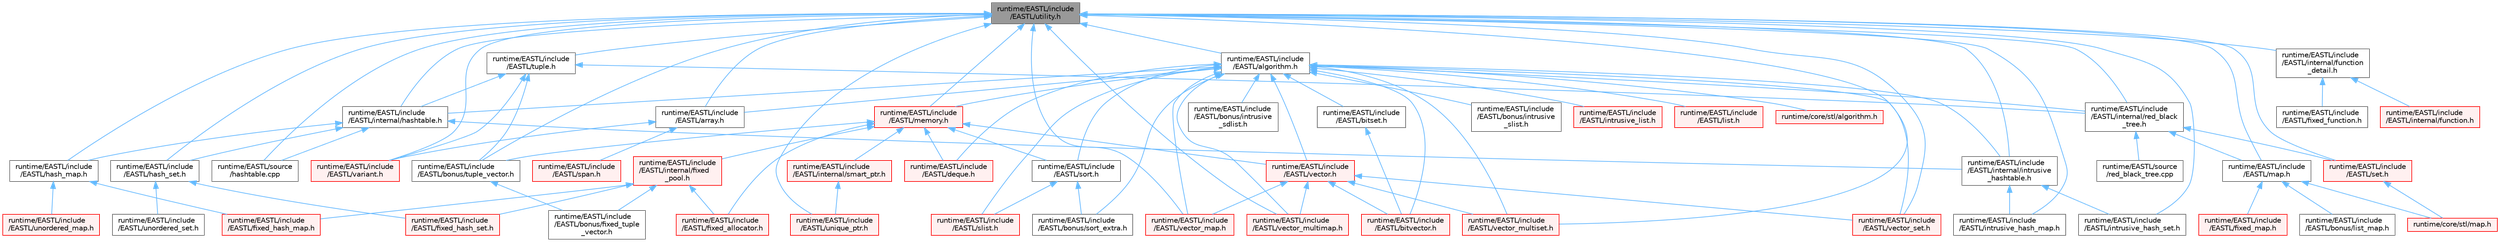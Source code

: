 digraph "runtime/EASTL/include/EASTL/utility.h"
{
 // LATEX_PDF_SIZE
  bgcolor="transparent";
  edge [fontname=Helvetica,fontsize=10,labelfontname=Helvetica,labelfontsize=10];
  node [fontname=Helvetica,fontsize=10,shape=box,height=0.2,width=0.4];
  Node1 [id="Node000001",label="runtime/EASTL/include\l/EASTL/utility.h",height=0.2,width=0.4,color="gray40", fillcolor="grey60", style="filled", fontcolor="black",tooltip=" "];
  Node1 -> Node2 [id="edge1_Node000001_Node000002",dir="back",color="steelblue1",style="solid",tooltip=" "];
  Node2 [id="Node000002",label="runtime/EASTL/include\l/EASTL/algorithm.h",height=0.2,width=0.4,color="grey40", fillcolor="white", style="filled",URL="$_e_a_s_t_l_2include_2_e_a_s_t_l_2algorithm_8h.html",tooltip=" "];
  Node2 -> Node3 [id="edge2_Node000002_Node000003",dir="back",color="steelblue1",style="solid",tooltip=" "];
  Node3 [id="Node000003",label="runtime/EASTL/include\l/EASTL/array.h",height=0.2,width=0.4,color="grey40", fillcolor="white", style="filled",URL="$runtime_2_e_a_s_t_l_2include_2_e_a_s_t_l_2array_8h.html",tooltip=" "];
  Node3 -> Node4 [id="edge3_Node000003_Node000004",dir="back",color="steelblue1",style="solid",tooltip=" "];
  Node4 [id="Node000004",label="runtime/EASTL/include\l/EASTL/span.h",height=0.2,width=0.4,color="red", fillcolor="#FFF0F0", style="filled",URL="$span_8h.html",tooltip=" "];
  Node3 -> Node1063 [id="edge4_Node000003_Node001063",dir="back",color="steelblue1",style="solid",tooltip=" "];
  Node1063 [id="Node001063",label="runtime/EASTL/include\l/EASTL/variant.h",height=0.2,width=0.4,color="red", fillcolor="#FFF0F0", style="filled",URL="$_e_a_s_t_l_2include_2_e_a_s_t_l_2variant_8h.html",tooltip=" "];
  Node2 -> Node710 [id="edge5_Node000002_Node000710",dir="back",color="steelblue1",style="solid",tooltip=" "];
  Node710 [id="Node000710",label="runtime/EASTL/include\l/EASTL/bitset.h",height=0.2,width=0.4,color="grey40", fillcolor="white", style="filled",URL="$bitset_8h.html",tooltip=" "];
  Node710 -> Node711 [id="edge6_Node000710_Node000711",dir="back",color="steelblue1",style="solid",tooltip=" "];
  Node711 [id="Node000711",label="runtime/EASTL/include\l/EASTL/bitvector.h",height=0.2,width=0.4,color="red", fillcolor="#FFF0F0", style="filled",URL="$bitvector_8h.html",tooltip=" "];
  Node2 -> Node711 [id="edge7_Node000002_Node000711",dir="back",color="steelblue1",style="solid",tooltip=" "];
  Node2 -> Node1065 [id="edge8_Node000002_Node001065",dir="back",color="steelblue1",style="solid",tooltip=" "];
  Node1065 [id="Node001065",label="runtime/EASTL/include\l/EASTL/bonus/intrusive\l_sdlist.h",height=0.2,width=0.4,color="grey40", fillcolor="white", style="filled",URL="$intrusive__sdlist_8h.html",tooltip=" "];
  Node2 -> Node1066 [id="edge9_Node000002_Node001066",dir="back",color="steelblue1",style="solid",tooltip=" "];
  Node1066 [id="Node001066",label="runtime/EASTL/include\l/EASTL/bonus/intrusive\l_slist.h",height=0.2,width=0.4,color="grey40", fillcolor="white", style="filled",URL="$intrusive__slist_8h.html",tooltip=" "];
  Node2 -> Node1067 [id="edge10_Node000002_Node001067",dir="back",color="steelblue1",style="solid",tooltip=" "];
  Node1067 [id="Node001067",label="runtime/EASTL/include\l/EASTL/bonus/sort_extra.h",height=0.2,width=0.4,color="grey40", fillcolor="white", style="filled",URL="$sort__extra_8h.html",tooltip=" "];
  Node2 -> Node1068 [id="edge11_Node000002_Node001068",dir="back",color="steelblue1",style="solid",tooltip=" "];
  Node1068 [id="Node001068",label="runtime/EASTL/include\l/EASTL/deque.h",height=0.2,width=0.4,color="red", fillcolor="#FFF0F0", style="filled",URL="$_e_a_s_t_l_2include_2_e_a_s_t_l_2deque_8h.html",tooltip=" "];
  Node2 -> Node736 [id="edge12_Node000002_Node000736",dir="back",color="steelblue1",style="solid",tooltip=" "];
  Node736 [id="Node000736",label="runtime/EASTL/include\l/EASTL/internal/hashtable.h",height=0.2,width=0.4,color="grey40", fillcolor="white", style="filled",URL="$hashtable_8h.html",tooltip=" "];
  Node736 -> Node737 [id="edge13_Node000736_Node000737",dir="back",color="steelblue1",style="solid",tooltip=" "];
  Node737 [id="Node000737",label="runtime/EASTL/include\l/EASTL/hash_map.h",height=0.2,width=0.4,color="grey40", fillcolor="white", style="filled",URL="$hash__map_8h.html",tooltip=" "];
  Node737 -> Node738 [id="edge14_Node000737_Node000738",dir="back",color="steelblue1",style="solid",tooltip=" "];
  Node738 [id="Node000738",label="runtime/EASTL/include\l/EASTL/fixed_hash_map.h",height=0.2,width=0.4,color="red", fillcolor="#FFF0F0", style="filled",URL="$fixed__hash__map_8h.html",tooltip=" "];
  Node737 -> Node740 [id="edge15_Node000737_Node000740",dir="back",color="steelblue1",style="solid",tooltip=" "];
  Node740 [id="Node000740",label="runtime/EASTL/include\l/EASTL/unordered_map.h",height=0.2,width=0.4,color="red", fillcolor="#FFF0F0", style="filled",URL="$_e_a_s_t_l_2include_2_e_a_s_t_l_2unordered__map_8h.html",tooltip=" "];
  Node736 -> Node743 [id="edge16_Node000736_Node000743",dir="back",color="steelblue1",style="solid",tooltip=" "];
  Node743 [id="Node000743",label="runtime/EASTL/include\l/EASTL/hash_set.h",height=0.2,width=0.4,color="grey40", fillcolor="white", style="filled",URL="$hash__set_8h.html",tooltip=" "];
  Node743 -> Node744 [id="edge17_Node000743_Node000744",dir="back",color="steelblue1",style="solid",tooltip=" "];
  Node744 [id="Node000744",label="runtime/EASTL/include\l/EASTL/fixed_hash_set.h",height=0.2,width=0.4,color="red", fillcolor="#FFF0F0", style="filled",URL="$fixed__hash__set_8h.html",tooltip=" "];
  Node743 -> Node745 [id="edge18_Node000743_Node000745",dir="back",color="steelblue1",style="solid",tooltip=" "];
  Node745 [id="Node000745",label="runtime/EASTL/include\l/EASTL/unordered_set.h",height=0.2,width=0.4,color="grey40", fillcolor="white", style="filled",URL="$unordered__set_8h.html",tooltip=" "];
  Node736 -> Node746 [id="edge19_Node000736_Node000746",dir="back",color="steelblue1",style="solid",tooltip=" "];
  Node746 [id="Node000746",label="runtime/EASTL/include\l/EASTL/internal/intrusive\l_hashtable.h",height=0.2,width=0.4,color="grey40", fillcolor="white", style="filled",URL="$intrusive__hashtable_8h.html",tooltip=" "];
  Node746 -> Node747 [id="edge20_Node000746_Node000747",dir="back",color="steelblue1",style="solid",tooltip=" "];
  Node747 [id="Node000747",label="runtime/EASTL/include\l/EASTL/intrusive_hash_map.h",height=0.2,width=0.4,color="grey40", fillcolor="white", style="filled",URL="$intrusive__hash__map_8h.html",tooltip=" "];
  Node746 -> Node748 [id="edge21_Node000746_Node000748",dir="back",color="steelblue1",style="solid",tooltip=" "];
  Node748 [id="Node000748",label="runtime/EASTL/include\l/EASTL/intrusive_hash_set.h",height=0.2,width=0.4,color="grey40", fillcolor="white", style="filled",URL="$intrusive__hash__set_8h.html",tooltip=" "];
  Node736 -> Node749 [id="edge22_Node000736_Node000749",dir="back",color="steelblue1",style="solid",tooltip=" "];
  Node749 [id="Node000749",label="runtime/EASTL/source\l/hashtable.cpp",height=0.2,width=0.4,color="grey40", fillcolor="white", style="filled",URL="$hashtable_8cpp.html",tooltip=" "];
  Node2 -> Node746 [id="edge23_Node000002_Node000746",dir="back",color="steelblue1",style="solid",tooltip=" "];
  Node2 -> Node1072 [id="edge24_Node000002_Node001072",dir="back",color="steelblue1",style="solid",tooltip=" "];
  Node1072 [id="Node001072",label="runtime/EASTL/include\l/EASTL/internal/red_black\l_tree.h",height=0.2,width=0.4,color="grey40", fillcolor="white", style="filled",URL="$red__black__tree_8h.html",tooltip=" "];
  Node1072 -> Node1073 [id="edge25_Node001072_Node001073",dir="back",color="steelblue1",style="solid",tooltip=" "];
  Node1073 [id="Node001073",label="runtime/EASTL/include\l/EASTL/map.h",height=0.2,width=0.4,color="grey40", fillcolor="white", style="filled",URL="$runtime_2_e_a_s_t_l_2include_2_e_a_s_t_l_2map_8h.html",tooltip=" "];
  Node1073 -> Node1074 [id="edge26_Node001073_Node001074",dir="back",color="steelblue1",style="solid",tooltip=" "];
  Node1074 [id="Node001074",label="runtime/EASTL/include\l/EASTL/bonus/list_map.h",height=0.2,width=0.4,color="grey40", fillcolor="white", style="filled",URL="$list__map_8h.html",tooltip=" "];
  Node1073 -> Node1075 [id="edge27_Node001073_Node001075",dir="back",color="steelblue1",style="solid",tooltip=" "];
  Node1075 [id="Node001075",label="runtime/EASTL/include\l/EASTL/fixed_map.h",height=0.2,width=0.4,color="red", fillcolor="#FFF0F0", style="filled",URL="$_e_a_s_t_l_2include_2_e_a_s_t_l_2fixed__map_8h.html",tooltip=" "];
  Node1073 -> Node1076 [id="edge28_Node001073_Node001076",dir="back",color="steelblue1",style="solid",tooltip=" "];
  Node1076 [id="Node001076",label="runtime/core/stl/map.h",height=0.2,width=0.4,color="red", fillcolor="#FFF0F0", style="filled",URL="$runtime_2core_2stl_2map_8h.html",tooltip=" "];
  Node1072 -> Node1077 [id="edge29_Node001072_Node001077",dir="back",color="steelblue1",style="solid",tooltip=" "];
  Node1077 [id="Node001077",label="runtime/EASTL/include\l/EASTL/set.h",height=0.2,width=0.4,color="red", fillcolor="#FFF0F0", style="filled",URL="$set_8h.html",tooltip=" "];
  Node1077 -> Node1076 [id="edge30_Node001077_Node001076",dir="back",color="steelblue1",style="solid",tooltip=" "];
  Node1072 -> Node1079 [id="edge31_Node001072_Node001079",dir="back",color="steelblue1",style="solid",tooltip=" "];
  Node1079 [id="Node001079",label="runtime/EASTL/source\l/red_black_tree.cpp",height=0.2,width=0.4,color="grey40", fillcolor="white", style="filled",URL="$red__black__tree_8cpp.html",tooltip=" "];
  Node2 -> Node1080 [id="edge32_Node000002_Node001080",dir="back",color="steelblue1",style="solid",tooltip=" "];
  Node1080 [id="Node001080",label="runtime/EASTL/include\l/EASTL/intrusive_list.h",height=0.2,width=0.4,color="red", fillcolor="#FFF0F0", style="filled",URL="$runtime_2_e_a_s_t_l_2include_2_e_a_s_t_l_2intrusive__list_8h.html",tooltip=" "];
  Node2 -> Node1082 [id="edge33_Node000002_Node001082",dir="back",color="steelblue1",style="solid",tooltip=" "];
  Node1082 [id="Node001082",label="runtime/EASTL/include\l/EASTL/list.h",height=0.2,width=0.4,color="red", fillcolor="#FFF0F0", style="filled",URL="$_e_a_s_t_l_2include_2_e_a_s_t_l_2list_8h.html",tooltip=" "];
  Node2 -> Node1085 [id="edge34_Node000002_Node001085",dir="back",color="steelblue1",style="solid",tooltip=" "];
  Node1085 [id="Node001085",label="runtime/EASTL/include\l/EASTL/memory.h",height=0.2,width=0.4,color="red", fillcolor="#FFF0F0", style="filled",URL="$runtime_2_e_a_s_t_l_2include_2_e_a_s_t_l_2memory_8h.html",tooltip=" "];
  Node1085 -> Node1086 [id="edge35_Node001085_Node001086",dir="back",color="steelblue1",style="solid",tooltip=" "];
  Node1086 [id="Node001086",label="runtime/EASTL/include\l/EASTL/bonus/tuple_vector.h",height=0.2,width=0.4,color="grey40", fillcolor="white", style="filled",URL="$tuple__vector_8h.html",tooltip=" "];
  Node1086 -> Node1087 [id="edge36_Node001086_Node001087",dir="back",color="steelblue1",style="solid",tooltip=" "];
  Node1087 [id="Node001087",label="runtime/EASTL/include\l/EASTL/bonus/fixed_tuple\l_vector.h",height=0.2,width=0.4,color="grey40", fillcolor="white", style="filled",URL="$fixed__tuple__vector_8h.html",tooltip=" "];
  Node1085 -> Node1068 [id="edge37_Node001085_Node001068",dir="back",color="steelblue1",style="solid",tooltip=" "];
  Node1085 -> Node1088 [id="edge38_Node001085_Node001088",dir="back",color="steelblue1",style="solid",tooltip=" "];
  Node1088 [id="Node001088",label="runtime/EASTL/include\l/EASTL/fixed_allocator.h",height=0.2,width=0.4,color="red", fillcolor="#FFF0F0", style="filled",URL="$fixed__allocator_8h.html",tooltip=" "];
  Node1085 -> Node1090 [id="edge39_Node001085_Node001090",dir="back",color="steelblue1",style="solid",tooltip=" "];
  Node1090 [id="Node001090",label="runtime/EASTL/include\l/EASTL/internal/fixed\l_pool.h",height=0.2,width=0.4,color="red", fillcolor="#FFF0F0", style="filled",URL="$fixed__pool_8h.html",tooltip=" "];
  Node1090 -> Node1087 [id="edge40_Node001090_Node001087",dir="back",color="steelblue1",style="solid",tooltip=" "];
  Node1090 -> Node1088 [id="edge41_Node001090_Node001088",dir="back",color="steelblue1",style="solid",tooltip=" "];
  Node1090 -> Node738 [id="edge42_Node001090_Node000738",dir="back",color="steelblue1",style="solid",tooltip=" "];
  Node1090 -> Node744 [id="edge43_Node001090_Node000744",dir="back",color="steelblue1",style="solid",tooltip=" "];
  Node1085 -> Node1095 [id="edge44_Node001085_Node001095",dir="back",color="steelblue1",style="solid",tooltip=" "];
  Node1095 [id="Node001095",label="runtime/EASTL/include\l/EASTL/internal/smart_ptr.h",height=0.2,width=0.4,color="red", fillcolor="#FFF0F0", style="filled",URL="$smart__ptr_8h.html",tooltip=" "];
  Node1095 -> Node1101 [id="edge45_Node001095_Node001101",dir="back",color="steelblue1",style="solid",tooltip=" "];
  Node1101 [id="Node001101",label="runtime/EASTL/include\l/EASTL/unique_ptr.h",height=0.2,width=0.4,color="red", fillcolor="#FFF0F0", style="filled",URL="$unique__ptr_8h.html",tooltip=" "];
  Node1085 -> Node1105 [id="edge46_Node001085_Node001105",dir="back",color="steelblue1",style="solid",tooltip=" "];
  Node1105 [id="Node001105",label="runtime/EASTL/include\l/EASTL/sort.h",height=0.2,width=0.4,color="grey40", fillcolor="white", style="filled",URL="$sort_8h.html",tooltip=" "];
  Node1105 -> Node1067 [id="edge47_Node001105_Node001067",dir="back",color="steelblue1",style="solid",tooltip=" "];
  Node1105 -> Node1106 [id="edge48_Node001105_Node001106",dir="back",color="steelblue1",style="solid",tooltip=" "];
  Node1106 [id="Node001106",label="runtime/EASTL/include\l/EASTL/slist.h",height=0.2,width=0.4,color="red", fillcolor="#FFF0F0", style="filled",URL="$slist_8h.html",tooltip=" "];
  Node1085 -> Node1107 [id="edge49_Node001085_Node001107",dir="back",color="steelblue1",style="solid",tooltip=" "];
  Node1107 [id="Node001107",label="runtime/EASTL/include\l/EASTL/vector.h",height=0.2,width=0.4,color="red", fillcolor="#FFF0F0", style="filled",URL="$runtime_2_e_a_s_t_l_2include_2_e_a_s_t_l_2vector_8h.html",tooltip=" "];
  Node1107 -> Node711 [id="edge50_Node001107_Node000711",dir="back",color="steelblue1",style="solid",tooltip=" "];
  Node1107 -> Node1113 [id="edge51_Node001107_Node001113",dir="back",color="steelblue1",style="solid",tooltip=" "];
  Node1113 [id="Node001113",label="runtime/EASTL/include\l/EASTL/vector_map.h",height=0.2,width=0.4,color="red", fillcolor="#FFF0F0", style="filled",URL="$_e_a_s_t_l_2include_2_e_a_s_t_l_2vector__map_8h.html",tooltip=" "];
  Node1107 -> Node1115 [id="edge52_Node001107_Node001115",dir="back",color="steelblue1",style="solid",tooltip=" "];
  Node1115 [id="Node001115",label="runtime/EASTL/include\l/EASTL/vector_multimap.h",height=0.2,width=0.4,color="red", fillcolor="#FFF0F0", style="filled",URL="$vector__multimap_8h.html",tooltip=" "];
  Node1107 -> Node1116 [id="edge53_Node001107_Node001116",dir="back",color="steelblue1",style="solid",tooltip=" "];
  Node1116 [id="Node001116",label="runtime/EASTL/include\l/EASTL/vector_multiset.h",height=0.2,width=0.4,color="red", fillcolor="#FFF0F0", style="filled",URL="$vector__multiset_8h.html",tooltip=" "];
  Node1107 -> Node1117 [id="edge54_Node001107_Node001117",dir="back",color="steelblue1",style="solid",tooltip=" "];
  Node1117 [id="Node001117",label="runtime/EASTL/include\l/EASTL/vector_set.h",height=0.2,width=0.4,color="red", fillcolor="#FFF0F0", style="filled",URL="$vector__set_8h.html",tooltip=" "];
  Node2 -> Node1106 [id="edge55_Node000002_Node001106",dir="back",color="steelblue1",style="solid",tooltip=" "];
  Node2 -> Node1105 [id="edge56_Node000002_Node001105",dir="back",color="steelblue1",style="solid",tooltip=" "];
  Node2 -> Node1107 [id="edge57_Node000002_Node001107",dir="back",color="steelblue1",style="solid",tooltip=" "];
  Node2 -> Node1113 [id="edge58_Node000002_Node001113",dir="back",color="steelblue1",style="solid",tooltip=" "];
  Node2 -> Node1115 [id="edge59_Node000002_Node001115",dir="back",color="steelblue1",style="solid",tooltip=" "];
  Node2 -> Node1116 [id="edge60_Node000002_Node001116",dir="back",color="steelblue1",style="solid",tooltip=" "];
  Node2 -> Node1117 [id="edge61_Node000002_Node001117",dir="back",color="steelblue1",style="solid",tooltip=" "];
  Node2 -> Node1120 [id="edge62_Node000002_Node001120",dir="back",color="steelblue1",style="solid",tooltip=" "];
  Node1120 [id="Node001120",label="runtime/core/stl/algorithm.h",height=0.2,width=0.4,color="red", fillcolor="#FFF0F0", style="filled",URL="$core_2stl_2algorithm_8h.html",tooltip=" "];
  Node1 -> Node3 [id="edge63_Node000001_Node000003",dir="back",color="steelblue1",style="solid",tooltip=" "];
  Node1 -> Node1086 [id="edge64_Node000001_Node001086",dir="back",color="steelblue1",style="solid",tooltip=" "];
  Node1 -> Node737 [id="edge65_Node000001_Node000737",dir="back",color="steelblue1",style="solid",tooltip=" "];
  Node1 -> Node743 [id="edge66_Node000001_Node000743",dir="back",color="steelblue1",style="solid",tooltip=" "];
  Node1 -> Node1121 [id="edge67_Node000001_Node001121",dir="back",color="steelblue1",style="solid",tooltip=" "];
  Node1121 [id="Node001121",label="runtime/EASTL/include\l/EASTL/internal/function\l_detail.h",height=0.2,width=0.4,color="grey40", fillcolor="white", style="filled",URL="$function__detail_8h.html",tooltip=" "];
  Node1121 -> Node1122 [id="edge68_Node001121_Node001122",dir="back",color="steelblue1",style="solid",tooltip=" "];
  Node1122 [id="Node001122",label="runtime/EASTL/include\l/EASTL/fixed_function.h",height=0.2,width=0.4,color="grey40", fillcolor="white", style="filled",URL="$fixed__function_8h.html",tooltip=" "];
  Node1121 -> Node1123 [id="edge69_Node001121_Node001123",dir="back",color="steelblue1",style="solid",tooltip=" "];
  Node1123 [id="Node001123",label="runtime/EASTL/include\l/EASTL/internal/function.h",height=0.2,width=0.4,color="red", fillcolor="#FFF0F0", style="filled",URL="$_e_a_s_t_l_2include_2_e_a_s_t_l_2internal_2function_8h.html",tooltip=" "];
  Node1 -> Node736 [id="edge70_Node000001_Node000736",dir="back",color="steelblue1",style="solid",tooltip=" "];
  Node1 -> Node746 [id="edge71_Node000001_Node000746",dir="back",color="steelblue1",style="solid",tooltip=" "];
  Node1 -> Node1072 [id="edge72_Node000001_Node001072",dir="back",color="steelblue1",style="solid",tooltip=" "];
  Node1 -> Node747 [id="edge73_Node000001_Node000747",dir="back",color="steelblue1",style="solid",tooltip=" "];
  Node1 -> Node748 [id="edge74_Node000001_Node000748",dir="back",color="steelblue1",style="solid",tooltip=" "];
  Node1 -> Node1073 [id="edge75_Node000001_Node001073",dir="back",color="steelblue1",style="solid",tooltip=" "];
  Node1 -> Node1085 [id="edge76_Node000001_Node001085",dir="back",color="steelblue1",style="solid",tooltip=" "];
  Node1 -> Node1077 [id="edge77_Node000001_Node001077",dir="back",color="steelblue1",style="solid",tooltip=" "];
  Node1 -> Node1125 [id="edge78_Node000001_Node001125",dir="back",color="steelblue1",style="solid",tooltip=" "];
  Node1125 [id="Node001125",label="runtime/EASTL/include\l/EASTL/tuple.h",height=0.2,width=0.4,color="grey40", fillcolor="white", style="filled",URL="$tuple_8h.html",tooltip=" "];
  Node1125 -> Node1086 [id="edge79_Node001125_Node001086",dir="back",color="steelblue1",style="solid",tooltip=" "];
  Node1125 -> Node736 [id="edge80_Node001125_Node000736",dir="back",color="steelblue1",style="solid",tooltip=" "];
  Node1125 -> Node1072 [id="edge81_Node001125_Node001072",dir="back",color="steelblue1",style="solid",tooltip=" "];
  Node1125 -> Node1063 [id="edge82_Node001125_Node001063",dir="back",color="steelblue1",style="solid",tooltip=" "];
  Node1 -> Node1101 [id="edge83_Node000001_Node001101",dir="back",color="steelblue1",style="solid",tooltip=" "];
  Node1 -> Node1063 [id="edge84_Node000001_Node001063",dir="back",color="steelblue1",style="solid",tooltip=" "];
  Node1 -> Node1113 [id="edge85_Node000001_Node001113",dir="back",color="steelblue1",style="solid",tooltip=" "];
  Node1 -> Node1115 [id="edge86_Node000001_Node001115",dir="back",color="steelblue1",style="solid",tooltip=" "];
  Node1 -> Node1116 [id="edge87_Node000001_Node001116",dir="back",color="steelblue1",style="solid",tooltip=" "];
  Node1 -> Node1117 [id="edge88_Node000001_Node001117",dir="back",color="steelblue1",style="solid",tooltip=" "];
  Node1 -> Node749 [id="edge89_Node000001_Node000749",dir="back",color="steelblue1",style="solid",tooltip=" "];
}
